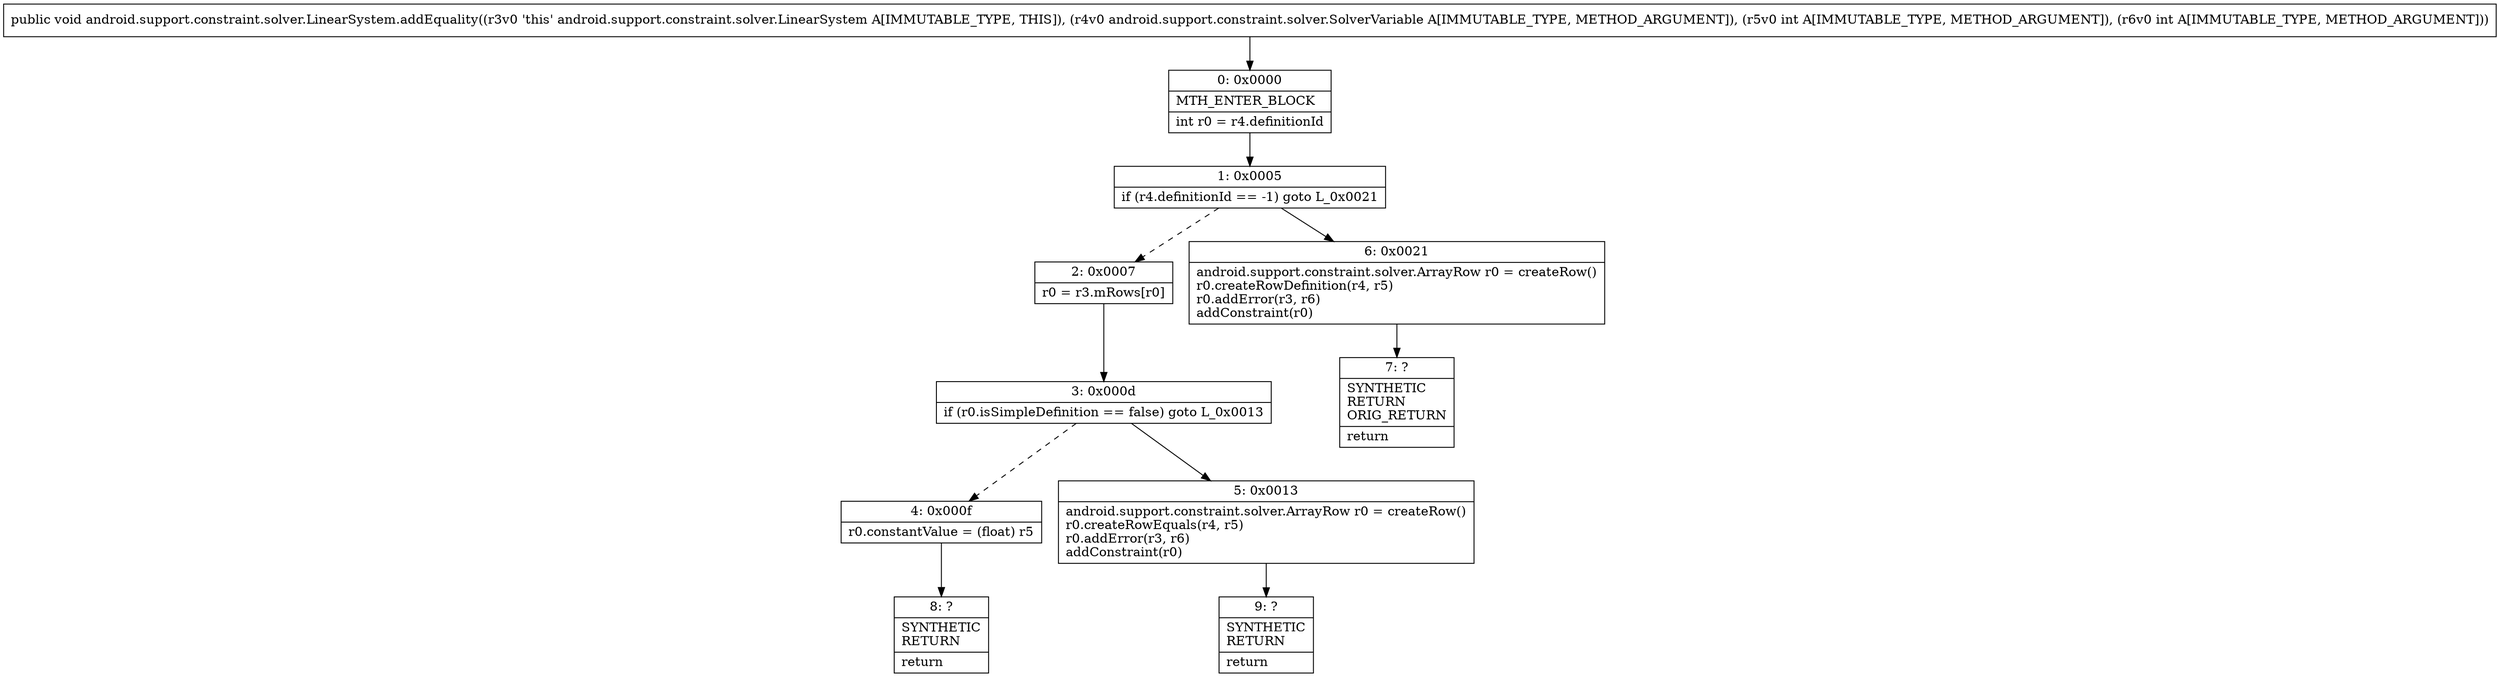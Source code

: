 digraph "CFG forandroid.support.constraint.solver.LinearSystem.addEquality(Landroid\/support\/constraint\/solver\/SolverVariable;II)V" {
Node_0 [shape=record,label="{0\:\ 0x0000|MTH_ENTER_BLOCK\l|int r0 = r4.definitionId\l}"];
Node_1 [shape=record,label="{1\:\ 0x0005|if (r4.definitionId == \-1) goto L_0x0021\l}"];
Node_2 [shape=record,label="{2\:\ 0x0007|r0 = r3.mRows[r0]\l}"];
Node_3 [shape=record,label="{3\:\ 0x000d|if (r0.isSimpleDefinition == false) goto L_0x0013\l}"];
Node_4 [shape=record,label="{4\:\ 0x000f|r0.constantValue = (float) r5\l}"];
Node_5 [shape=record,label="{5\:\ 0x0013|android.support.constraint.solver.ArrayRow r0 = createRow()\lr0.createRowEquals(r4, r5)\lr0.addError(r3, r6)\laddConstraint(r0)\l}"];
Node_6 [shape=record,label="{6\:\ 0x0021|android.support.constraint.solver.ArrayRow r0 = createRow()\lr0.createRowDefinition(r4, r5)\lr0.addError(r3, r6)\laddConstraint(r0)\l}"];
Node_7 [shape=record,label="{7\:\ ?|SYNTHETIC\lRETURN\lORIG_RETURN\l|return\l}"];
Node_8 [shape=record,label="{8\:\ ?|SYNTHETIC\lRETURN\l|return\l}"];
Node_9 [shape=record,label="{9\:\ ?|SYNTHETIC\lRETURN\l|return\l}"];
MethodNode[shape=record,label="{public void android.support.constraint.solver.LinearSystem.addEquality((r3v0 'this' android.support.constraint.solver.LinearSystem A[IMMUTABLE_TYPE, THIS]), (r4v0 android.support.constraint.solver.SolverVariable A[IMMUTABLE_TYPE, METHOD_ARGUMENT]), (r5v0 int A[IMMUTABLE_TYPE, METHOD_ARGUMENT]), (r6v0 int A[IMMUTABLE_TYPE, METHOD_ARGUMENT])) }"];
MethodNode -> Node_0;
Node_0 -> Node_1;
Node_1 -> Node_2[style=dashed];
Node_1 -> Node_6;
Node_2 -> Node_3;
Node_3 -> Node_4[style=dashed];
Node_3 -> Node_5;
Node_4 -> Node_8;
Node_5 -> Node_9;
Node_6 -> Node_7;
}

